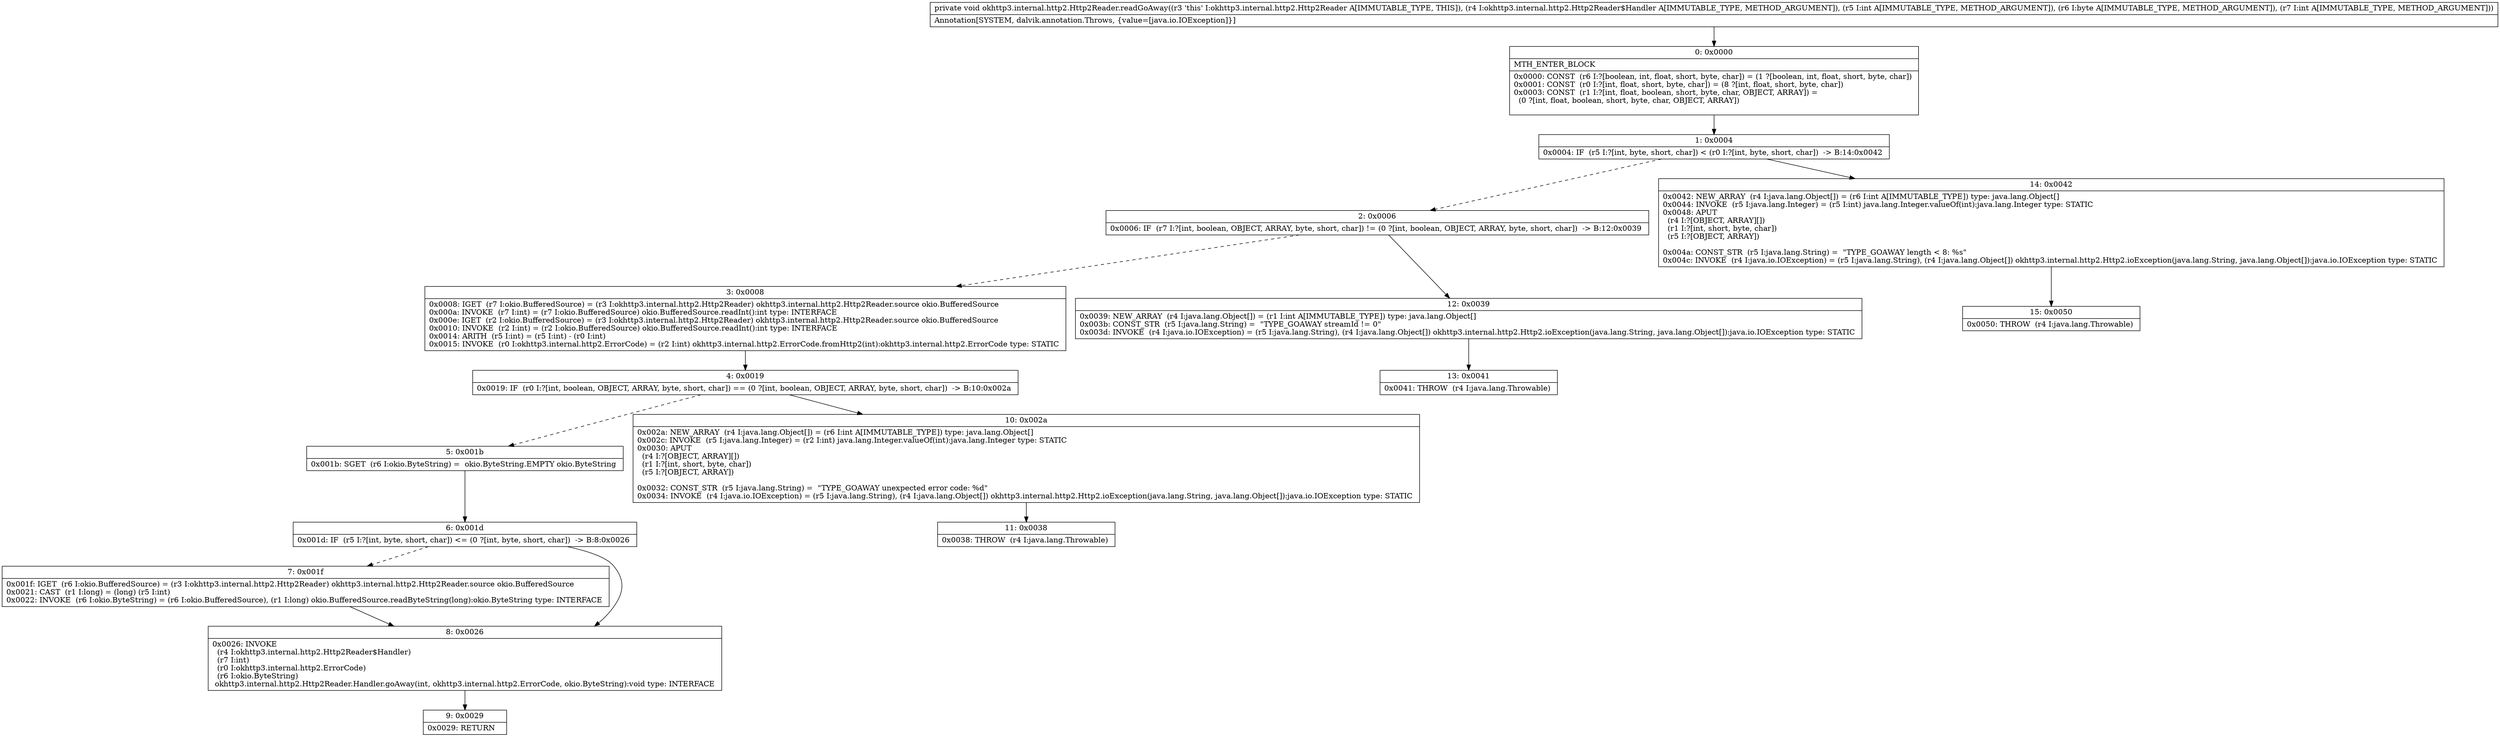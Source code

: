 digraph "CFG forokhttp3.internal.http2.Http2Reader.readGoAway(Lokhttp3\/internal\/http2\/Http2Reader$Handler;IBI)V" {
Node_0 [shape=record,label="{0\:\ 0x0000|MTH_ENTER_BLOCK\l|0x0000: CONST  (r6 I:?[boolean, int, float, short, byte, char]) = (1 ?[boolean, int, float, short, byte, char]) \l0x0001: CONST  (r0 I:?[int, float, short, byte, char]) = (8 ?[int, float, short, byte, char]) \l0x0003: CONST  (r1 I:?[int, float, boolean, short, byte, char, OBJECT, ARRAY]) = \l  (0 ?[int, float, boolean, short, byte, char, OBJECT, ARRAY])\l \l}"];
Node_1 [shape=record,label="{1\:\ 0x0004|0x0004: IF  (r5 I:?[int, byte, short, char]) \< (r0 I:?[int, byte, short, char])  \-\> B:14:0x0042 \l}"];
Node_2 [shape=record,label="{2\:\ 0x0006|0x0006: IF  (r7 I:?[int, boolean, OBJECT, ARRAY, byte, short, char]) != (0 ?[int, boolean, OBJECT, ARRAY, byte, short, char])  \-\> B:12:0x0039 \l}"];
Node_3 [shape=record,label="{3\:\ 0x0008|0x0008: IGET  (r7 I:okio.BufferedSource) = (r3 I:okhttp3.internal.http2.Http2Reader) okhttp3.internal.http2.Http2Reader.source okio.BufferedSource \l0x000a: INVOKE  (r7 I:int) = (r7 I:okio.BufferedSource) okio.BufferedSource.readInt():int type: INTERFACE \l0x000e: IGET  (r2 I:okio.BufferedSource) = (r3 I:okhttp3.internal.http2.Http2Reader) okhttp3.internal.http2.Http2Reader.source okio.BufferedSource \l0x0010: INVOKE  (r2 I:int) = (r2 I:okio.BufferedSource) okio.BufferedSource.readInt():int type: INTERFACE \l0x0014: ARITH  (r5 I:int) = (r5 I:int) \- (r0 I:int) \l0x0015: INVOKE  (r0 I:okhttp3.internal.http2.ErrorCode) = (r2 I:int) okhttp3.internal.http2.ErrorCode.fromHttp2(int):okhttp3.internal.http2.ErrorCode type: STATIC \l}"];
Node_4 [shape=record,label="{4\:\ 0x0019|0x0019: IF  (r0 I:?[int, boolean, OBJECT, ARRAY, byte, short, char]) == (0 ?[int, boolean, OBJECT, ARRAY, byte, short, char])  \-\> B:10:0x002a \l}"];
Node_5 [shape=record,label="{5\:\ 0x001b|0x001b: SGET  (r6 I:okio.ByteString) =  okio.ByteString.EMPTY okio.ByteString \l}"];
Node_6 [shape=record,label="{6\:\ 0x001d|0x001d: IF  (r5 I:?[int, byte, short, char]) \<= (0 ?[int, byte, short, char])  \-\> B:8:0x0026 \l}"];
Node_7 [shape=record,label="{7\:\ 0x001f|0x001f: IGET  (r6 I:okio.BufferedSource) = (r3 I:okhttp3.internal.http2.Http2Reader) okhttp3.internal.http2.Http2Reader.source okio.BufferedSource \l0x0021: CAST  (r1 I:long) = (long) (r5 I:int) \l0x0022: INVOKE  (r6 I:okio.ByteString) = (r6 I:okio.BufferedSource), (r1 I:long) okio.BufferedSource.readByteString(long):okio.ByteString type: INTERFACE \l}"];
Node_8 [shape=record,label="{8\:\ 0x0026|0x0026: INVOKE  \l  (r4 I:okhttp3.internal.http2.Http2Reader$Handler)\l  (r7 I:int)\l  (r0 I:okhttp3.internal.http2.ErrorCode)\l  (r6 I:okio.ByteString)\l okhttp3.internal.http2.Http2Reader.Handler.goAway(int, okhttp3.internal.http2.ErrorCode, okio.ByteString):void type: INTERFACE \l}"];
Node_9 [shape=record,label="{9\:\ 0x0029|0x0029: RETURN   \l}"];
Node_10 [shape=record,label="{10\:\ 0x002a|0x002a: NEW_ARRAY  (r4 I:java.lang.Object[]) = (r6 I:int A[IMMUTABLE_TYPE]) type: java.lang.Object[] \l0x002c: INVOKE  (r5 I:java.lang.Integer) = (r2 I:int) java.lang.Integer.valueOf(int):java.lang.Integer type: STATIC \l0x0030: APUT  \l  (r4 I:?[OBJECT, ARRAY][])\l  (r1 I:?[int, short, byte, char])\l  (r5 I:?[OBJECT, ARRAY])\l \l0x0032: CONST_STR  (r5 I:java.lang.String) =  \"TYPE_GOAWAY unexpected error code: %d\" \l0x0034: INVOKE  (r4 I:java.io.IOException) = (r5 I:java.lang.String), (r4 I:java.lang.Object[]) okhttp3.internal.http2.Http2.ioException(java.lang.String, java.lang.Object[]):java.io.IOException type: STATIC \l}"];
Node_11 [shape=record,label="{11\:\ 0x0038|0x0038: THROW  (r4 I:java.lang.Throwable) \l}"];
Node_12 [shape=record,label="{12\:\ 0x0039|0x0039: NEW_ARRAY  (r4 I:java.lang.Object[]) = (r1 I:int A[IMMUTABLE_TYPE]) type: java.lang.Object[] \l0x003b: CONST_STR  (r5 I:java.lang.String) =  \"TYPE_GOAWAY streamId != 0\" \l0x003d: INVOKE  (r4 I:java.io.IOException) = (r5 I:java.lang.String), (r4 I:java.lang.Object[]) okhttp3.internal.http2.Http2.ioException(java.lang.String, java.lang.Object[]):java.io.IOException type: STATIC \l}"];
Node_13 [shape=record,label="{13\:\ 0x0041|0x0041: THROW  (r4 I:java.lang.Throwable) \l}"];
Node_14 [shape=record,label="{14\:\ 0x0042|0x0042: NEW_ARRAY  (r4 I:java.lang.Object[]) = (r6 I:int A[IMMUTABLE_TYPE]) type: java.lang.Object[] \l0x0044: INVOKE  (r5 I:java.lang.Integer) = (r5 I:int) java.lang.Integer.valueOf(int):java.lang.Integer type: STATIC \l0x0048: APUT  \l  (r4 I:?[OBJECT, ARRAY][])\l  (r1 I:?[int, short, byte, char])\l  (r5 I:?[OBJECT, ARRAY])\l \l0x004a: CONST_STR  (r5 I:java.lang.String) =  \"TYPE_GOAWAY length \< 8: %s\" \l0x004c: INVOKE  (r4 I:java.io.IOException) = (r5 I:java.lang.String), (r4 I:java.lang.Object[]) okhttp3.internal.http2.Http2.ioException(java.lang.String, java.lang.Object[]):java.io.IOException type: STATIC \l}"];
Node_15 [shape=record,label="{15\:\ 0x0050|0x0050: THROW  (r4 I:java.lang.Throwable) \l}"];
MethodNode[shape=record,label="{private void okhttp3.internal.http2.Http2Reader.readGoAway((r3 'this' I:okhttp3.internal.http2.Http2Reader A[IMMUTABLE_TYPE, THIS]), (r4 I:okhttp3.internal.http2.Http2Reader$Handler A[IMMUTABLE_TYPE, METHOD_ARGUMENT]), (r5 I:int A[IMMUTABLE_TYPE, METHOD_ARGUMENT]), (r6 I:byte A[IMMUTABLE_TYPE, METHOD_ARGUMENT]), (r7 I:int A[IMMUTABLE_TYPE, METHOD_ARGUMENT]))  | Annotation[SYSTEM, dalvik.annotation.Throws, \{value=[java.io.IOException]\}]\l}"];
MethodNode -> Node_0;
Node_0 -> Node_1;
Node_1 -> Node_2[style=dashed];
Node_1 -> Node_14;
Node_2 -> Node_3[style=dashed];
Node_2 -> Node_12;
Node_3 -> Node_4;
Node_4 -> Node_5[style=dashed];
Node_4 -> Node_10;
Node_5 -> Node_6;
Node_6 -> Node_7[style=dashed];
Node_6 -> Node_8;
Node_7 -> Node_8;
Node_8 -> Node_9;
Node_10 -> Node_11;
Node_12 -> Node_13;
Node_14 -> Node_15;
}

